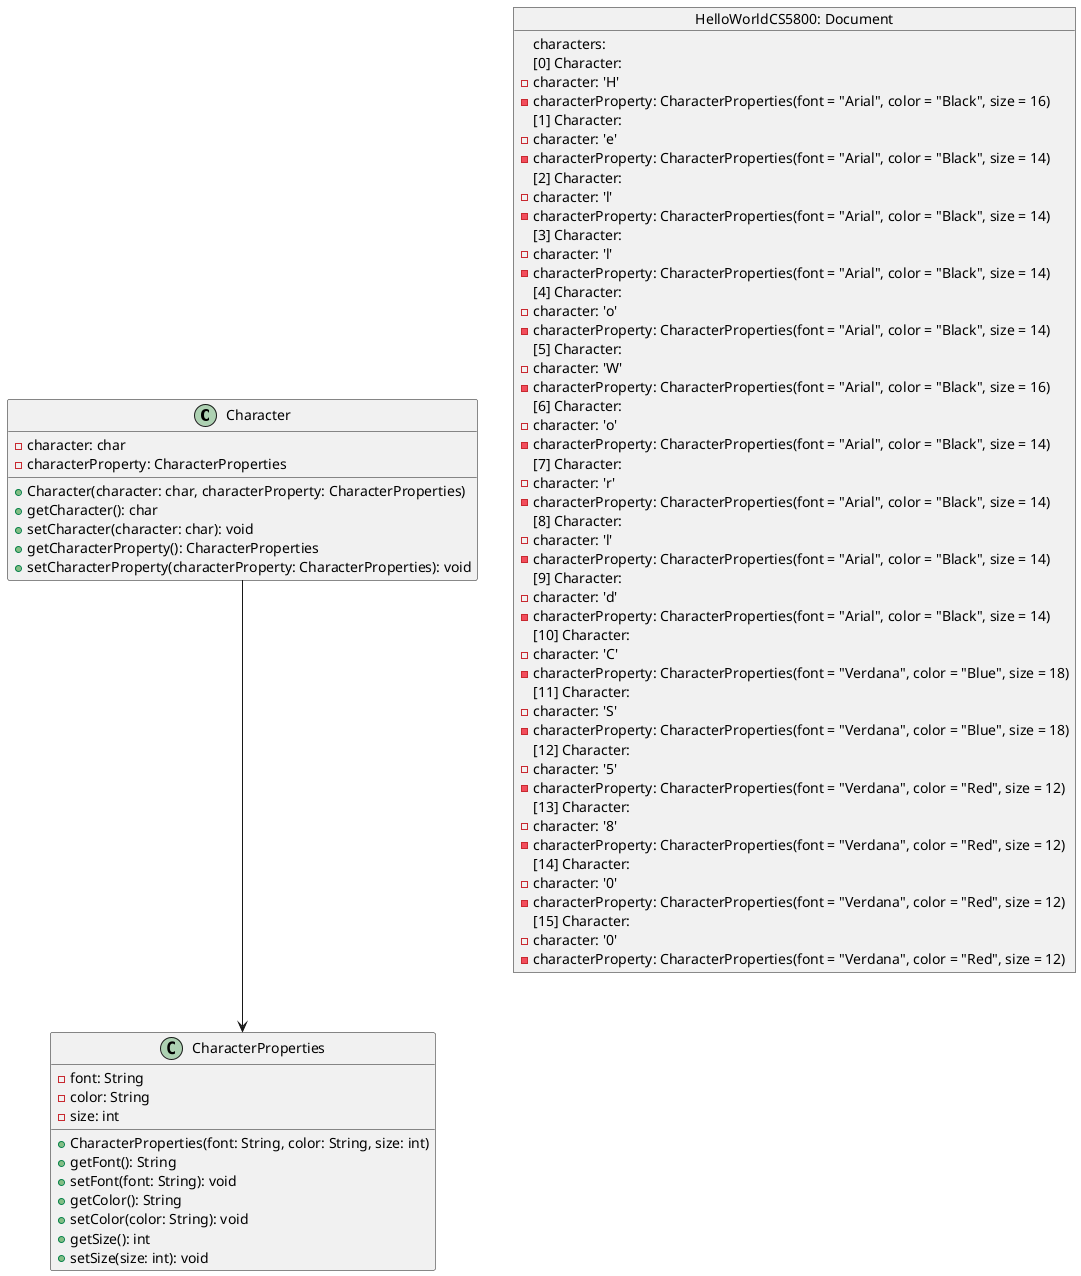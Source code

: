 @startuml

class Character {
    - character: char
    - characterProperty: CharacterProperties

    + Character(character: char, characterProperty: CharacterProperties)
    + getCharacter(): char
    + setCharacter(character: char): void
    + getCharacterProperty(): CharacterProperties
    + setCharacterProperty(characterProperty: CharacterProperties): void
}

class CharacterProperties {
    - font: String
    - color: String
    - size: int

    + CharacterProperties(font: String, color: String, size: int)
    + getFont(): String
    + setFont(font: String): void
    + getColor(): String
    + setColor(color: String): void
    + getSize(): int
    + setSize(size: int): void
}

Character --> CharacterProperties

object "HelloWorldCS5800: Document" as doc {
    characters:
    [0] Character:
        - character: 'H'
        - characterProperty: CharacterProperties(font = "Arial", color = "Black", size = 16)
    [1] Character:
        - character: 'e'
        - characterProperty: CharacterProperties(font = "Arial", color = "Black", size = 14)
    [2] Character:
        - character: 'l'
        - characterProperty: CharacterProperties(font = "Arial", color = "Black", size = 14)
    [3] Character:
        - character: 'l'
        - characterProperty: CharacterProperties(font = "Arial", color = "Black", size = 14)
    [4] Character:
        - character: 'o'
        - characterProperty: CharacterProperties(font = "Arial", color = "Black", size = 14)
    [5] Character:
        - character: 'W'
        - characterProperty: CharacterProperties(font = "Arial", color = "Black", size = 16)
    [6] Character:
        - character: 'o'
        - characterProperty: CharacterProperties(font = "Arial", color = "Black", size = 14)
    [7] Character:
        - character: 'r'
        - characterProperty: CharacterProperties(font = "Arial", color = "Black", size = 14)
    [8] Character:
        - character: 'l'
        - characterProperty: CharacterProperties(font = "Arial", color = "Black", size = 14)
    [9] Character:
        - character: 'd'
        - characterProperty: CharacterProperties(font = "Arial", color = "Black", size = 14)
    [10] Character:
        - character: 'C'
        - characterProperty: CharacterProperties(font = "Verdana", color = "Blue", size = 18)
    [11] Character:
        - character: 'S'
        - characterProperty: CharacterProperties(font = "Verdana", color = "Blue", size = 18)
    [12] Character:
        - character: '5'
        - characterProperty: CharacterProperties(font = "Verdana", color = "Red", size = 12)
    [13] Character:
        - character: '8'
        - characterProperty: CharacterProperties(font = "Verdana", color = "Red", size = 12)
    [14] Character:
        - character: '0'
        - characterProperty: CharacterProperties(font = "Verdana", color = "Red", size = 12)
    [15] Character:
        - character: '0'
        - characterProperty: CharacterProperties(font = "Verdana", color = "Red", size = 12)
}

@enduml
